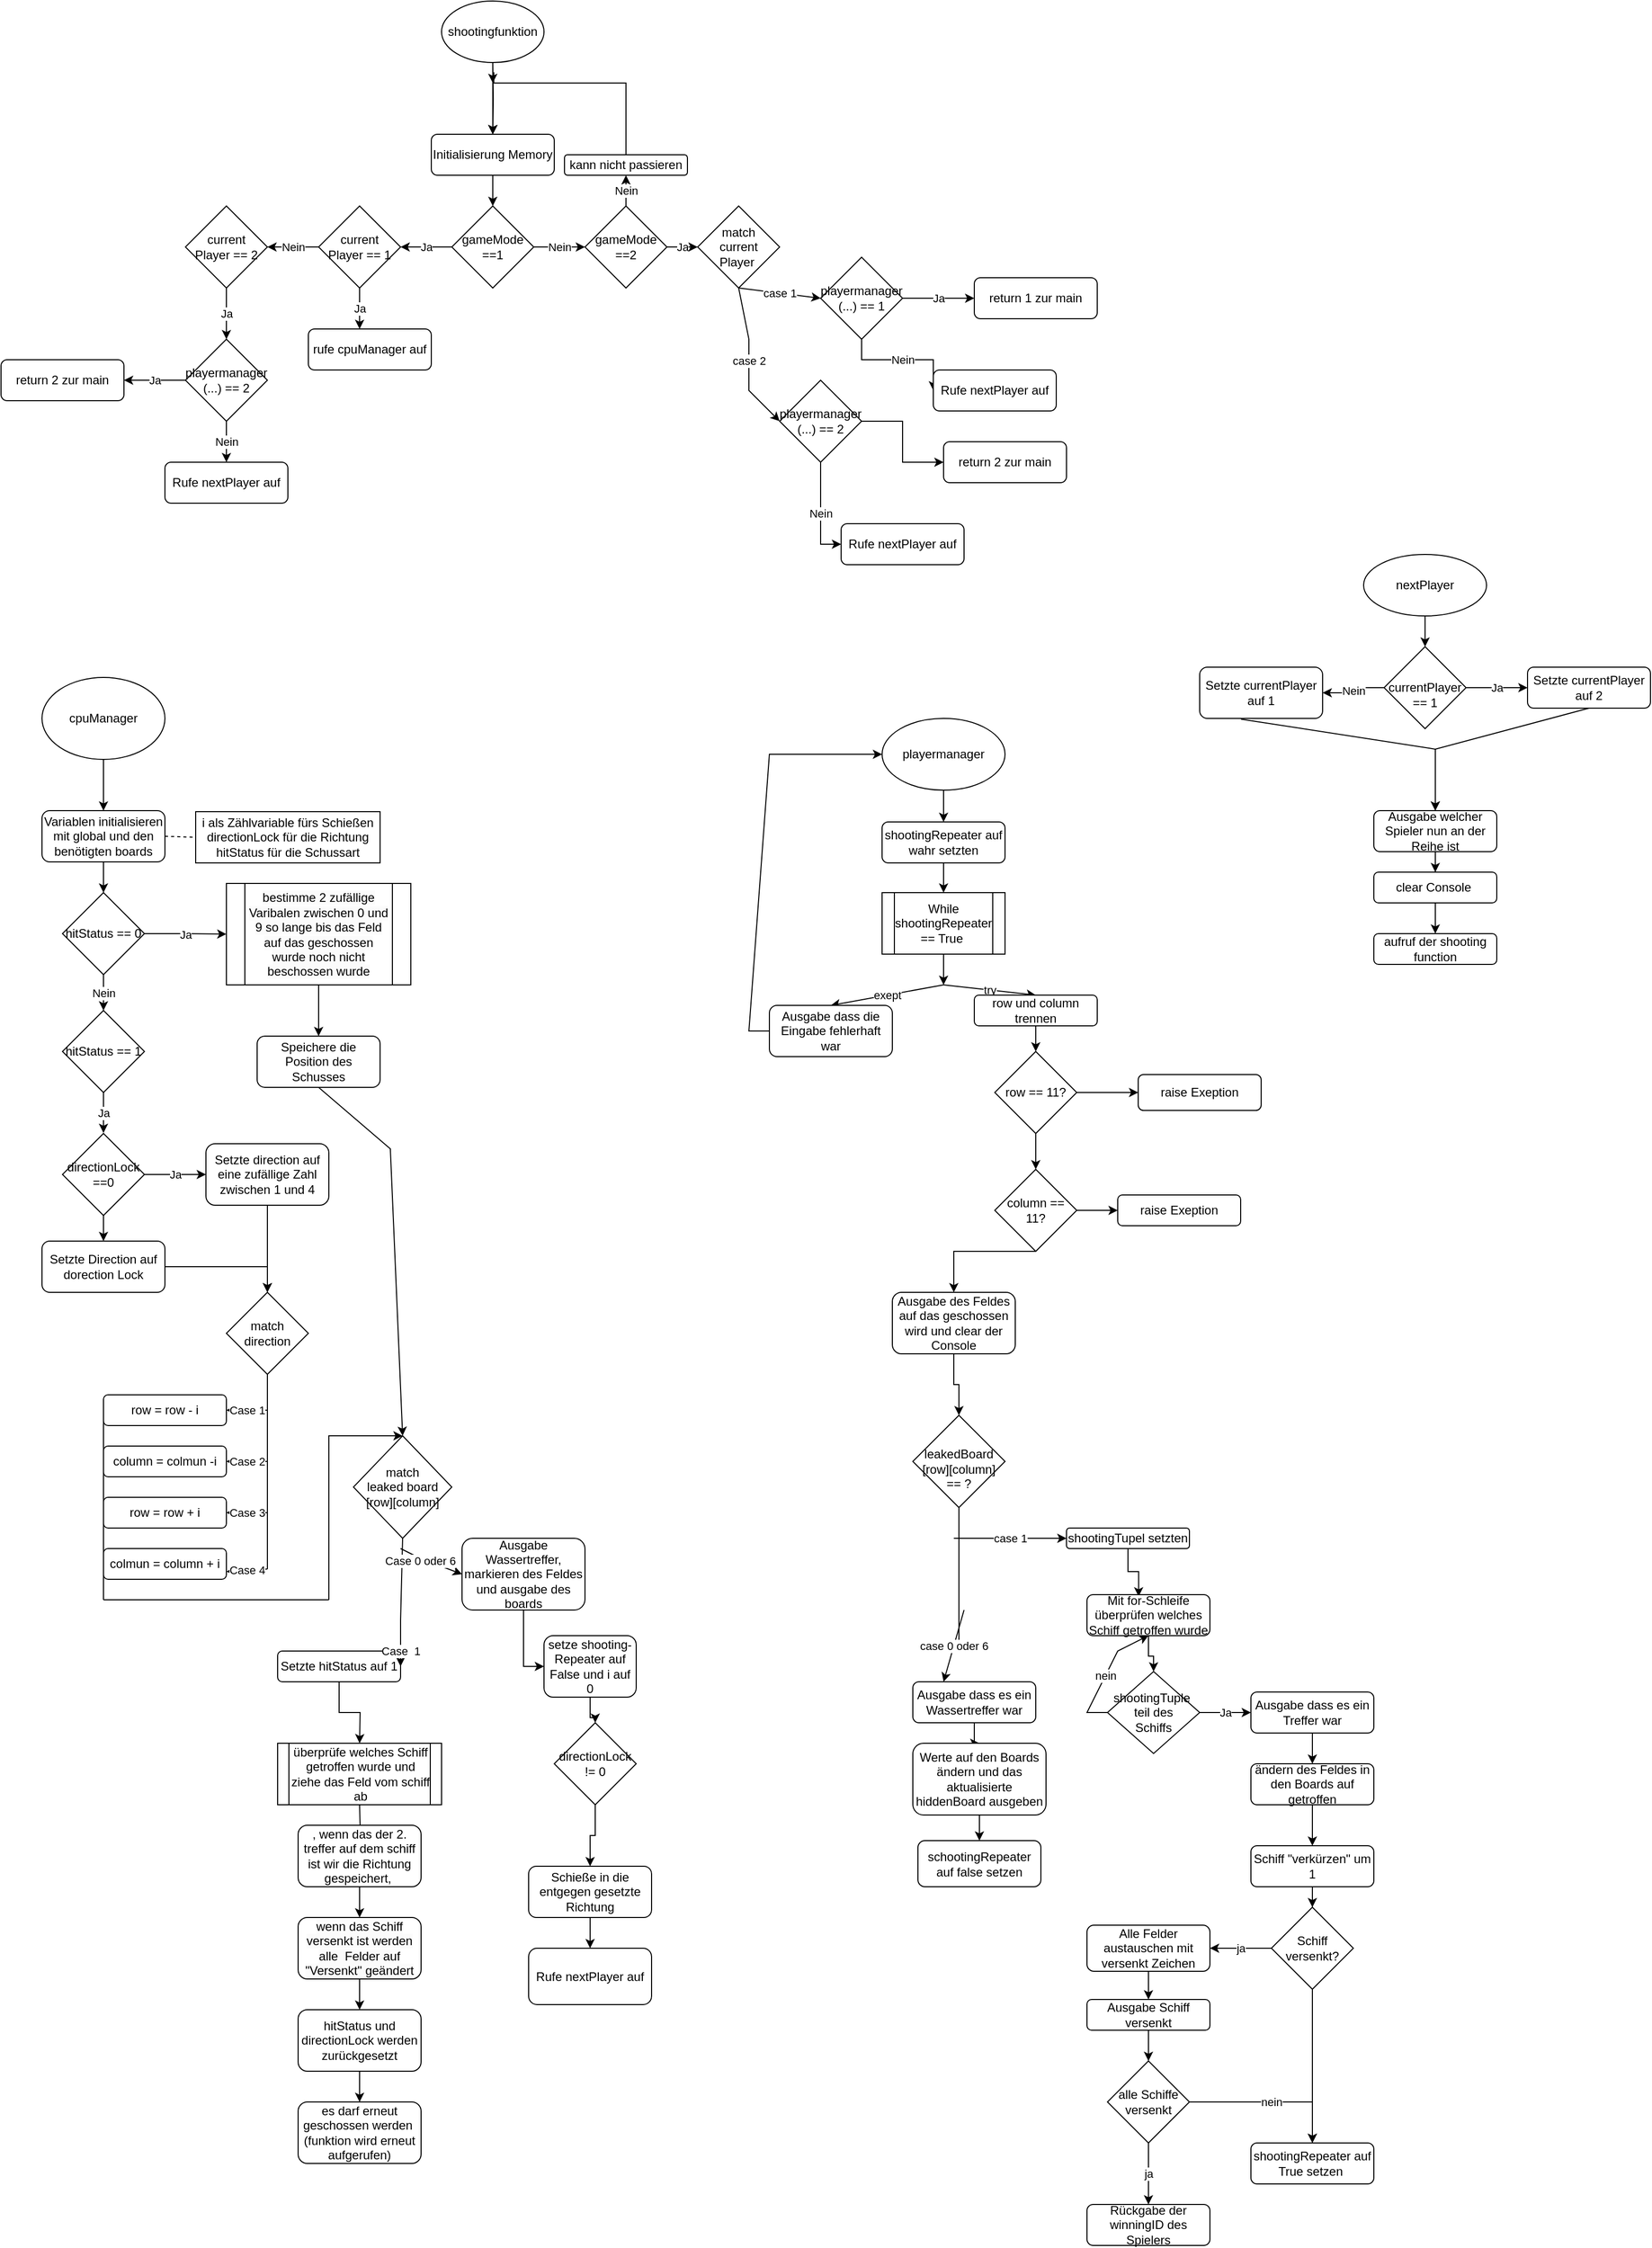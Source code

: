 <mxfile version="21.2.3" type="device">
  <diagram id="C5RBs43oDa-KdzZeNtuy" name="Page-1">
    <mxGraphModel dx="2089" dy="1658" grid="1" gridSize="10" guides="1" tooltips="1" connect="1" arrows="1" fold="1" page="1" pageScale="1" pageWidth="827" pageHeight="1169" math="0" shadow="0">
      <root>
        <mxCell id="WIyWlLk6GJQsqaUBKTNV-0" />
        <mxCell id="WIyWlLk6GJQsqaUBKTNV-1" parent="WIyWlLk6GJQsqaUBKTNV-0" />
        <mxCell id="asq5aeqkLsG4NxPlPV6v-11" value="" style="edgeStyle=orthogonalEdgeStyle;rounded=0;orthogonalLoop=1;jettySize=auto;html=1;" parent="WIyWlLk6GJQsqaUBKTNV-1" source="WIyWlLk6GJQsqaUBKTNV-3" target="asq5aeqkLsG4NxPlPV6v-10" edge="1">
          <mxGeometry relative="1" as="geometry" />
        </mxCell>
        <mxCell id="WIyWlLk6GJQsqaUBKTNV-3" value="Initialisierung Memory" style="rounded=1;whiteSpace=wrap;html=1;fontSize=12;glass=0;strokeWidth=1;shadow=0;" parent="WIyWlLk6GJQsqaUBKTNV-1" vertex="1">
          <mxGeometry x="-1190" y="-960" width="120" height="40" as="geometry" />
        </mxCell>
        <mxCell id="asq5aeqkLsG4NxPlPV6v-6" value="" style="endArrow=classic;html=1;rounded=0;entryX=0.5;entryY=0;entryDx=0;entryDy=0;" parent="WIyWlLk6GJQsqaUBKTNV-1" target="WIyWlLk6GJQsqaUBKTNV-3" edge="1">
          <mxGeometry width="50" height="50" relative="1" as="geometry">
            <mxPoint x="-1130" y="-1010" as="sourcePoint" />
            <mxPoint x="-950" y="-890" as="targetPoint" />
            <Array as="points">
              <mxPoint x="-1130" y="-1000" />
            </Array>
          </mxGeometry>
        </mxCell>
        <mxCell id="asq5aeqkLsG4NxPlPV6v-15" value="Ja" style="edgeStyle=orthogonalEdgeStyle;rounded=0;orthogonalLoop=1;jettySize=auto;html=1;" parent="WIyWlLk6GJQsqaUBKTNV-1" source="asq5aeqkLsG4NxPlPV6v-10" target="asq5aeqkLsG4NxPlPV6v-14" edge="1">
          <mxGeometry relative="1" as="geometry" />
        </mxCell>
        <mxCell id="asq5aeqkLsG4NxPlPV6v-18" value="Nein" style="edgeStyle=orthogonalEdgeStyle;rounded=0;orthogonalLoop=1;jettySize=auto;html=1;" parent="WIyWlLk6GJQsqaUBKTNV-1" source="asq5aeqkLsG4NxPlPV6v-10" target="asq5aeqkLsG4NxPlPV6v-17" edge="1">
          <mxGeometry relative="1" as="geometry" />
        </mxCell>
        <mxCell id="asq5aeqkLsG4NxPlPV6v-10" value="gameMode ==1" style="rhombus;whiteSpace=wrap;html=1;" parent="WIyWlLk6GJQsqaUBKTNV-1" vertex="1">
          <mxGeometry x="-1170" y="-890" width="80" height="80" as="geometry" />
        </mxCell>
        <mxCell id="asq5aeqkLsG4NxPlPV6v-12" value="match&lt;br&gt;current&lt;br&gt;Player&amp;nbsp;" style="rhombus;whiteSpace=wrap;html=1;" parent="WIyWlLk6GJQsqaUBKTNV-1" vertex="1">
          <mxGeometry x="-930" y="-890" width="80" height="80" as="geometry" />
        </mxCell>
        <mxCell id="asq5aeqkLsG4NxPlPV6v-45" value="Nein" style="edgeStyle=orthogonalEdgeStyle;rounded=0;orthogonalLoop=1;jettySize=auto;html=1;" parent="WIyWlLk6GJQsqaUBKTNV-1" source="asq5aeqkLsG4NxPlPV6v-14" target="asq5aeqkLsG4NxPlPV6v-44" edge="1">
          <mxGeometry relative="1" as="geometry">
            <mxPoint as="offset" />
          </mxGeometry>
        </mxCell>
        <mxCell id="TbK0dNEfgLr950IaKl56-1" value="Ja" style="edgeStyle=orthogonalEdgeStyle;rounded=0;orthogonalLoop=1;jettySize=auto;html=1;" parent="WIyWlLk6GJQsqaUBKTNV-1" source="asq5aeqkLsG4NxPlPV6v-14" target="TbK0dNEfgLr950IaKl56-0" edge="1">
          <mxGeometry relative="1" as="geometry">
            <Array as="points">
              <mxPoint x="-1260" y="-760" />
              <mxPoint x="-1260" y="-760" />
            </Array>
          </mxGeometry>
        </mxCell>
        <mxCell id="asq5aeqkLsG4NxPlPV6v-14" value="current&lt;br&gt;Player == 1" style="rhombus;whiteSpace=wrap;html=1;" parent="WIyWlLk6GJQsqaUBKTNV-1" vertex="1">
          <mxGeometry x="-1300" y="-890" width="80" height="80" as="geometry" />
        </mxCell>
        <mxCell id="asq5aeqkLsG4NxPlPV6v-20" value="Ja" style="edgeStyle=orthogonalEdgeStyle;rounded=0;orthogonalLoop=1;jettySize=auto;html=1;" parent="WIyWlLk6GJQsqaUBKTNV-1" source="asq5aeqkLsG4NxPlPV6v-17" target="asq5aeqkLsG4NxPlPV6v-12" edge="1">
          <mxGeometry relative="1" as="geometry" />
        </mxCell>
        <mxCell id="asq5aeqkLsG4NxPlPV6v-25" value="Nein" style="edgeStyle=orthogonalEdgeStyle;rounded=0;orthogonalLoop=1;jettySize=auto;html=1;" parent="WIyWlLk6GJQsqaUBKTNV-1" source="asq5aeqkLsG4NxPlPV6v-17" target="asq5aeqkLsG4NxPlPV6v-23" edge="1">
          <mxGeometry relative="1" as="geometry" />
        </mxCell>
        <mxCell id="asq5aeqkLsG4NxPlPV6v-17" value="gameMode ==2" style="rhombus;whiteSpace=wrap;html=1;" parent="WIyWlLk6GJQsqaUBKTNV-1" vertex="1">
          <mxGeometry x="-1040" y="-890" width="80" height="80" as="geometry" />
        </mxCell>
        <mxCell id="asq5aeqkLsG4NxPlPV6v-27" value="" style="edgeStyle=orthogonalEdgeStyle;rounded=0;orthogonalLoop=1;jettySize=auto;html=1;" parent="WIyWlLk6GJQsqaUBKTNV-1" source="asq5aeqkLsG4NxPlPV6v-23" edge="1">
          <mxGeometry relative="1" as="geometry">
            <mxPoint x="-1130" y="-1010" as="targetPoint" />
            <Array as="points">
              <mxPoint x="-1000" y="-1010" />
              <mxPoint x="-1129" y="-1010" />
              <mxPoint x="-1129" y="-1020" />
            </Array>
          </mxGeometry>
        </mxCell>
        <mxCell id="asq5aeqkLsG4NxPlPV6v-23" value="kann nicht passieren" style="rounded=1;whiteSpace=wrap;html=1;" parent="WIyWlLk6GJQsqaUBKTNV-1" vertex="1">
          <mxGeometry x="-1060" y="-940" width="120" height="20" as="geometry" />
        </mxCell>
        <mxCell id="asq5aeqkLsG4NxPlPV6v-31" value="case 1" style="endArrow=classic;html=1;rounded=0;exitX=0.5;exitY=1;exitDx=0;exitDy=0;entryX=0;entryY=0.5;entryDx=0;entryDy=0;" parent="WIyWlLk6GJQsqaUBKTNV-1" source="asq5aeqkLsG4NxPlPV6v-12" target="asq5aeqkLsG4NxPlPV6v-34" edge="1">
          <mxGeometry width="50" height="50" relative="1" as="geometry">
            <mxPoint x="-1010" y="-800" as="sourcePoint" />
            <mxPoint x="-850" y="-790" as="targetPoint" />
          </mxGeometry>
        </mxCell>
        <mxCell id="asq5aeqkLsG4NxPlPV6v-32" value="case 2" style="endArrow=classic;html=1;rounded=0;exitX=0.5;exitY=1;exitDx=0;exitDy=0;entryX=0;entryY=0.5;entryDx=0;entryDy=0;" parent="WIyWlLk6GJQsqaUBKTNV-1" source="asq5aeqkLsG4NxPlPV6v-12" target="asq5aeqkLsG4NxPlPV6v-35" edge="1">
          <mxGeometry width="50" height="50" relative="1" as="geometry">
            <mxPoint x="-1010" y="-800" as="sourcePoint" />
            <mxPoint x="-860" y="-680" as="targetPoint" />
            <Array as="points">
              <mxPoint x="-880" y="-760" />
              <mxPoint x="-880" y="-710" />
            </Array>
          </mxGeometry>
        </mxCell>
        <mxCell id="asq5aeqkLsG4NxPlPV6v-36" value="Ja" style="edgeStyle=orthogonalEdgeStyle;rounded=0;orthogonalLoop=1;jettySize=auto;html=1;exitX=1;exitY=0.5;exitDx=0;exitDy=0;entryX=0;entryY=0.5;entryDx=0;entryDy=0;" parent="WIyWlLk6GJQsqaUBKTNV-1" source="asq5aeqkLsG4NxPlPV6v-34" target="asq5aeqkLsG4NxPlPV6v-39" edge="1">
          <mxGeometry relative="1" as="geometry">
            <mxPoint x="-660" y="-799.571" as="targetPoint" />
          </mxGeometry>
        </mxCell>
        <mxCell id="asq5aeqkLsG4NxPlPV6v-37" value="Nein" style="edgeStyle=orthogonalEdgeStyle;rounded=0;orthogonalLoop=1;jettySize=auto;html=1;entryX=0;entryY=0.5;entryDx=0;entryDy=0;" parent="WIyWlLk6GJQsqaUBKTNV-1" source="asq5aeqkLsG4NxPlPV6v-34" target="asq5aeqkLsG4NxPlPV6v-38" edge="1">
          <mxGeometry relative="1" as="geometry">
            <mxPoint x="-710" y="-740" as="targetPoint" />
            <Array as="points">
              <mxPoint x="-770" y="-740" />
              <mxPoint x="-700" y="-740" />
            </Array>
          </mxGeometry>
        </mxCell>
        <mxCell id="asq5aeqkLsG4NxPlPV6v-34" value="playermanager (...) == 1" style="rhombus;whiteSpace=wrap;html=1;" parent="WIyWlLk6GJQsqaUBKTNV-1" vertex="1">
          <mxGeometry x="-810" y="-840" width="80" height="80" as="geometry" />
        </mxCell>
        <mxCell id="asq5aeqkLsG4NxPlPV6v-40" value="" style="edgeStyle=orthogonalEdgeStyle;rounded=0;orthogonalLoop=1;jettySize=auto;html=1;" parent="WIyWlLk6GJQsqaUBKTNV-1" source="asq5aeqkLsG4NxPlPV6v-35" target="asq5aeqkLsG4NxPlPV6v-43" edge="1">
          <mxGeometry relative="1" as="geometry">
            <mxPoint x="-720" y="-640" as="targetPoint" />
          </mxGeometry>
        </mxCell>
        <mxCell id="asq5aeqkLsG4NxPlPV6v-42" value="Nein" style="edgeStyle=orthogonalEdgeStyle;rounded=0;orthogonalLoop=1;jettySize=auto;html=1;entryX=0;entryY=0.5;entryDx=0;entryDy=0;" parent="WIyWlLk6GJQsqaUBKTNV-1" source="asq5aeqkLsG4NxPlPV6v-35" target="asq5aeqkLsG4NxPlPV6v-41" edge="1">
          <mxGeometry relative="1" as="geometry" />
        </mxCell>
        <mxCell id="asq5aeqkLsG4NxPlPV6v-35" value="playermanager&lt;br&gt;(...) == 2" style="rhombus;whiteSpace=wrap;html=1;" parent="WIyWlLk6GJQsqaUBKTNV-1" vertex="1">
          <mxGeometry x="-850" y="-720" width="80" height="80" as="geometry" />
        </mxCell>
        <mxCell id="asq5aeqkLsG4NxPlPV6v-38" value="Rufe nextPlayer auf" style="rounded=1;whiteSpace=wrap;html=1;" parent="WIyWlLk6GJQsqaUBKTNV-1" vertex="1">
          <mxGeometry x="-700" y="-730" width="120" height="40" as="geometry" />
        </mxCell>
        <mxCell id="asq5aeqkLsG4NxPlPV6v-39" value="return 1 zur main" style="rounded=1;whiteSpace=wrap;html=1;" parent="WIyWlLk6GJQsqaUBKTNV-1" vertex="1">
          <mxGeometry x="-660" y="-820" width="120" height="40" as="geometry" />
        </mxCell>
        <mxCell id="asq5aeqkLsG4NxPlPV6v-41" value="Rufe nextPlayer auf" style="rounded=1;whiteSpace=wrap;html=1;" parent="WIyWlLk6GJQsqaUBKTNV-1" vertex="1">
          <mxGeometry x="-790" y="-580" width="120" height="40" as="geometry" />
        </mxCell>
        <mxCell id="asq5aeqkLsG4NxPlPV6v-43" value="return 2 zur main" style="rounded=1;whiteSpace=wrap;html=1;" parent="WIyWlLk6GJQsqaUBKTNV-1" vertex="1">
          <mxGeometry x="-690" y="-660" width="120" height="40" as="geometry" />
        </mxCell>
        <mxCell id="asq5aeqkLsG4NxPlPV6v-48" value="Ja" style="edgeStyle=orthogonalEdgeStyle;rounded=0;orthogonalLoop=1;jettySize=auto;html=1;entryX=0.5;entryY=0;entryDx=0;entryDy=0;" parent="WIyWlLk6GJQsqaUBKTNV-1" source="asq5aeqkLsG4NxPlPV6v-44" target="asq5aeqkLsG4NxPlPV6v-49" edge="1">
          <mxGeometry relative="1" as="geometry">
            <mxPoint x="-1390" y="-770" as="targetPoint" />
          </mxGeometry>
        </mxCell>
        <mxCell id="asq5aeqkLsG4NxPlPV6v-44" value="current&lt;br&gt;Player == 2" style="rhombus;whiteSpace=wrap;html=1;" parent="WIyWlLk6GJQsqaUBKTNV-1" vertex="1">
          <mxGeometry x="-1430" y="-890" width="80" height="80" as="geometry" />
        </mxCell>
        <mxCell id="asq5aeqkLsG4NxPlPV6v-46" style="edgeStyle=orthogonalEdgeStyle;rounded=0;orthogonalLoop=1;jettySize=auto;html=1;exitX=0.5;exitY=1;exitDx=0;exitDy=0;" parent="WIyWlLk6GJQsqaUBKTNV-1" source="WIyWlLk6GJQsqaUBKTNV-3" target="WIyWlLk6GJQsqaUBKTNV-3" edge="1">
          <mxGeometry relative="1" as="geometry" />
        </mxCell>
        <mxCell id="asq5aeqkLsG4NxPlPV6v-52" value="Nein" style="edgeStyle=orthogonalEdgeStyle;rounded=0;orthogonalLoop=1;jettySize=auto;html=1;" parent="WIyWlLk6GJQsqaUBKTNV-1" source="asq5aeqkLsG4NxPlPV6v-49" target="asq5aeqkLsG4NxPlPV6v-51" edge="1">
          <mxGeometry relative="1" as="geometry" />
        </mxCell>
        <mxCell id="asq5aeqkLsG4NxPlPV6v-54" value="Ja" style="edgeStyle=orthogonalEdgeStyle;rounded=0;orthogonalLoop=1;jettySize=auto;html=1;" parent="WIyWlLk6GJQsqaUBKTNV-1" source="asq5aeqkLsG4NxPlPV6v-49" target="asq5aeqkLsG4NxPlPV6v-53" edge="1">
          <mxGeometry relative="1" as="geometry" />
        </mxCell>
        <mxCell id="asq5aeqkLsG4NxPlPV6v-49" value="playermanager&lt;br&gt;(...) == 2" style="rhombus;whiteSpace=wrap;html=1;" parent="WIyWlLk6GJQsqaUBKTNV-1" vertex="1">
          <mxGeometry x="-1430" y="-760" width="80" height="80" as="geometry" />
        </mxCell>
        <mxCell id="asq5aeqkLsG4NxPlPV6v-51" value="Rufe nextPlayer auf" style="rounded=1;whiteSpace=wrap;html=1;" parent="WIyWlLk6GJQsqaUBKTNV-1" vertex="1">
          <mxGeometry x="-1450" y="-640" width="120" height="40" as="geometry" />
        </mxCell>
        <mxCell id="asq5aeqkLsG4NxPlPV6v-53" value="return 2 zur main" style="rounded=1;whiteSpace=wrap;html=1;" parent="WIyWlLk6GJQsqaUBKTNV-1" vertex="1">
          <mxGeometry x="-1610" y="-740" width="120" height="40" as="geometry" />
        </mxCell>
        <mxCell id="asq5aeqkLsG4NxPlPV6v-60" value="" style="edgeStyle=orthogonalEdgeStyle;rounded=0;orthogonalLoop=1;jettySize=auto;html=1;" parent="WIyWlLk6GJQsqaUBKTNV-1" source="asq5aeqkLsG4NxPlPV6v-55" target="asq5aeqkLsG4NxPlPV6v-59" edge="1">
          <mxGeometry relative="1" as="geometry" />
        </mxCell>
        <mxCell id="asq5aeqkLsG4NxPlPV6v-55" value="Variablen initialisieren mit global und den benötigten boards" style="rounded=1;whiteSpace=wrap;html=1;" parent="WIyWlLk6GJQsqaUBKTNV-1" vertex="1">
          <mxGeometry x="-1570" y="-300" width="120" height="50" as="geometry" />
        </mxCell>
        <mxCell id="uWp80Gor8pFlcCWo-2pX-10" value="Ja" style="edgeStyle=orthogonalEdgeStyle;rounded=0;orthogonalLoop=1;jettySize=auto;html=1;" parent="WIyWlLk6GJQsqaUBKTNV-1" source="asq5aeqkLsG4NxPlPV6v-59" target="uWp80Gor8pFlcCWo-2pX-9" edge="1">
          <mxGeometry relative="1" as="geometry" />
        </mxCell>
        <mxCell id="uWp80Gor8pFlcCWo-2pX-17" value="Nein" style="edgeStyle=orthogonalEdgeStyle;rounded=0;orthogonalLoop=1;jettySize=auto;html=1;" parent="WIyWlLk6GJQsqaUBKTNV-1" source="asq5aeqkLsG4NxPlPV6v-59" target="uWp80Gor8pFlcCWo-2pX-13" edge="1">
          <mxGeometry relative="1" as="geometry" />
        </mxCell>
        <mxCell id="asq5aeqkLsG4NxPlPV6v-59" value="hitStatus == 0" style="rhombus;whiteSpace=wrap;html=1;" parent="WIyWlLk6GJQsqaUBKTNV-1" vertex="1">
          <mxGeometry x="-1550" y="-220" width="80" height="80" as="geometry" />
        </mxCell>
        <mxCell id="uWp80Gor8pFlcCWo-2pX-1" value="" style="edgeStyle=orthogonalEdgeStyle;rounded=0;orthogonalLoop=1;jettySize=auto;html=1;" parent="WIyWlLk6GJQsqaUBKTNV-1" target="WIyWlLk6GJQsqaUBKTNV-3" edge="1">
          <mxGeometry relative="1" as="geometry">
            <mxPoint x="-1130" y="-1030" as="sourcePoint" />
          </mxGeometry>
        </mxCell>
        <mxCell id="uWp80Gor8pFlcCWo-2pX-3" value="" style="edgeStyle=orthogonalEdgeStyle;rounded=0;orthogonalLoop=1;jettySize=auto;html=1;" parent="WIyWlLk6GJQsqaUBKTNV-1" source="uWp80Gor8pFlcCWo-2pX-2" target="WIyWlLk6GJQsqaUBKTNV-3" edge="1">
          <mxGeometry relative="1" as="geometry" />
        </mxCell>
        <mxCell id="uWp80Gor8pFlcCWo-2pX-2" value="shootingfunktion" style="ellipse;whiteSpace=wrap;html=1;" parent="WIyWlLk6GJQsqaUBKTNV-1" vertex="1">
          <mxGeometry x="-1180" y="-1090" width="100" height="60" as="geometry" />
        </mxCell>
        <mxCell id="uWp80Gor8pFlcCWo-2pX-12" value="" style="edgeStyle=orthogonalEdgeStyle;rounded=0;orthogonalLoop=1;jettySize=auto;html=1;" parent="WIyWlLk6GJQsqaUBKTNV-1" source="uWp80Gor8pFlcCWo-2pX-9" target="uWp80Gor8pFlcCWo-2pX-11" edge="1">
          <mxGeometry relative="1" as="geometry" />
        </mxCell>
        <mxCell id="uWp80Gor8pFlcCWo-2pX-9" value="&lt;span style=&quot;color: rgb(0, 0, 0); font-family: Helvetica; font-size: 12px; font-style: normal; font-variant-ligatures: normal; font-variant-caps: normal; font-weight: 400; letter-spacing: normal; orphans: 2; text-align: center; text-indent: 0px; text-transform: none; widows: 2; word-spacing: 0px; -webkit-text-stroke-width: 0px; background-color: rgb(251, 251, 251); text-decoration-thickness: initial; text-decoration-style: initial; text-decoration-color: initial; float: none; display: inline !important;&quot;&gt;bestimme 2 zufällige Varibalen zwischen 0 und 9 so lange bis das Feld auf das geschossen wurde noch nicht beschossen wurde&lt;/span&gt;" style="shape=process;whiteSpace=wrap;html=1;backgroundOutline=1;" parent="WIyWlLk6GJQsqaUBKTNV-1" vertex="1">
          <mxGeometry x="-1390" y="-229" width="180" height="99" as="geometry" />
        </mxCell>
        <mxCell id="uWp80Gor8pFlcCWo-2pX-11" value="Speichere die Position des Schusses" style="rounded=1;whiteSpace=wrap;html=1;" parent="WIyWlLk6GJQsqaUBKTNV-1" vertex="1">
          <mxGeometry x="-1360" y="-80" width="120" height="50" as="geometry" />
        </mxCell>
        <mxCell id="uWp80Gor8pFlcCWo-2pX-16" value="Ja" style="edgeStyle=orthogonalEdgeStyle;rounded=0;orthogonalLoop=1;jettySize=auto;html=1;" parent="WIyWlLk6GJQsqaUBKTNV-1" source="uWp80Gor8pFlcCWo-2pX-13" edge="1">
          <mxGeometry relative="1" as="geometry">
            <mxPoint x="-1510" y="14.5" as="targetPoint" />
          </mxGeometry>
        </mxCell>
        <mxCell id="uWp80Gor8pFlcCWo-2pX-13" value="hitStatus == 1" style="rhombus;whiteSpace=wrap;html=1;" parent="WIyWlLk6GJQsqaUBKTNV-1" vertex="1">
          <mxGeometry x="-1550" y="-105" width="80" height="80" as="geometry" />
        </mxCell>
        <mxCell id="uWp80Gor8pFlcCWo-2pX-23" value="Ja" style="edgeStyle=orthogonalEdgeStyle;rounded=0;orthogonalLoop=1;jettySize=auto;html=1;" parent="WIyWlLk6GJQsqaUBKTNV-1" source="uWp80Gor8pFlcCWo-2pX-18" target="uWp80Gor8pFlcCWo-2pX-22" edge="1">
          <mxGeometry relative="1" as="geometry" />
        </mxCell>
        <mxCell id="uWp80Gor8pFlcCWo-2pX-25" value="" style="edgeStyle=orthogonalEdgeStyle;rounded=0;orthogonalLoop=1;jettySize=auto;html=1;" parent="WIyWlLk6GJQsqaUBKTNV-1" source="uWp80Gor8pFlcCWo-2pX-18" target="uWp80Gor8pFlcCWo-2pX-24" edge="1">
          <mxGeometry relative="1" as="geometry" />
        </mxCell>
        <mxCell id="uWp80Gor8pFlcCWo-2pX-18" value="directionLock ==0" style="rhombus;whiteSpace=wrap;html=1;" parent="WIyWlLk6GJQsqaUBKTNV-1" vertex="1">
          <mxGeometry x="-1550" y="15" width="80" height="80" as="geometry" />
        </mxCell>
        <mxCell id="uWp80Gor8pFlcCWo-2pX-28" value="" style="edgeStyle=orthogonalEdgeStyle;rounded=0;orthogonalLoop=1;jettySize=auto;html=1;" parent="WIyWlLk6GJQsqaUBKTNV-1" source="uWp80Gor8pFlcCWo-2pX-22" target="uWp80Gor8pFlcCWo-2pX-26" edge="1">
          <mxGeometry relative="1" as="geometry" />
        </mxCell>
        <mxCell id="uWp80Gor8pFlcCWo-2pX-22" value="Setzte direction auf eine zufällige Zahl zwischen 1 und 4" style="rounded=1;whiteSpace=wrap;html=1;" parent="WIyWlLk6GJQsqaUBKTNV-1" vertex="1">
          <mxGeometry x="-1410" y="25" width="120" height="60" as="geometry" />
        </mxCell>
        <mxCell id="uWp80Gor8pFlcCWo-2pX-27" value="" style="edgeStyle=orthogonalEdgeStyle;rounded=0;orthogonalLoop=1;jettySize=auto;html=1;entryX=0.5;entryY=0;entryDx=0;entryDy=0;" parent="WIyWlLk6GJQsqaUBKTNV-1" source="uWp80Gor8pFlcCWo-2pX-24" target="uWp80Gor8pFlcCWo-2pX-26" edge="1">
          <mxGeometry relative="1" as="geometry" />
        </mxCell>
        <mxCell id="uWp80Gor8pFlcCWo-2pX-24" value="Setzte Direction auf dorection Lock" style="rounded=1;whiteSpace=wrap;html=1;" parent="WIyWlLk6GJQsqaUBKTNV-1" vertex="1">
          <mxGeometry x="-1570" y="120" width="120" height="50" as="geometry" />
        </mxCell>
        <mxCell id="uWp80Gor8pFlcCWo-2pX-26" value="match direction" style="rhombus;whiteSpace=wrap;html=1;" parent="WIyWlLk6GJQsqaUBKTNV-1" vertex="1">
          <mxGeometry x="-1390" y="170" width="80" height="80" as="geometry" />
        </mxCell>
        <mxCell id="O6i9b0CFz0b980n2ZLe3-0" value="row = row - i" style="rounded=1;whiteSpace=wrap;html=1;" parent="WIyWlLk6GJQsqaUBKTNV-1" vertex="1">
          <mxGeometry x="-1510" y="270" width="120" height="30" as="geometry" />
        </mxCell>
        <mxCell id="O6i9b0CFz0b980n2ZLe3-2" value="column = colmun -i" style="rounded=1;whiteSpace=wrap;html=1;" parent="WIyWlLk6GJQsqaUBKTNV-1" vertex="1">
          <mxGeometry x="-1510" y="320" width="120" height="30" as="geometry" />
        </mxCell>
        <mxCell id="O6i9b0CFz0b980n2ZLe3-3" value="row = row + i" style="rounded=1;whiteSpace=wrap;html=1;" parent="WIyWlLk6GJQsqaUBKTNV-1" vertex="1">
          <mxGeometry x="-1510" y="370" width="120" height="30" as="geometry" />
        </mxCell>
        <mxCell id="O6i9b0CFz0b980n2ZLe3-4" value="colmun = column + i" style="rounded=1;whiteSpace=wrap;html=1;" parent="WIyWlLk6GJQsqaUBKTNV-1" vertex="1">
          <mxGeometry x="-1510" y="420" width="120" height="30" as="geometry" />
        </mxCell>
        <mxCell id="O6i9b0CFz0b980n2ZLe3-6" value="" style="endArrow=none;html=1;rounded=0;" parent="WIyWlLk6GJQsqaUBKTNV-1" edge="1">
          <mxGeometry width="50" height="50" relative="1" as="geometry">
            <mxPoint x="-1350" y="440" as="sourcePoint" />
            <mxPoint x="-1350" y="250" as="targetPoint" />
          </mxGeometry>
        </mxCell>
        <mxCell id="O6i9b0CFz0b980n2ZLe3-7" value="Case 2" style="endArrow=classic;html=1;rounded=0;entryX=1;entryY=0.5;entryDx=0;entryDy=0;" parent="WIyWlLk6GJQsqaUBKTNV-1" target="O6i9b0CFz0b980n2ZLe3-2" edge="1">
          <mxGeometry width="50" height="50" relative="1" as="geometry">
            <mxPoint x="-1350" y="335" as="sourcePoint" />
            <mxPoint x="-1350" y="250" as="targetPoint" />
          </mxGeometry>
        </mxCell>
        <mxCell id="O6i9b0CFz0b980n2ZLe3-8" value="Case 3" style="endArrow=classic;html=1;rounded=0;entryX=1;entryY=0.5;entryDx=0;entryDy=0;" parent="WIyWlLk6GJQsqaUBKTNV-1" target="O6i9b0CFz0b980n2ZLe3-3" edge="1">
          <mxGeometry width="50" height="50" relative="1" as="geometry">
            <mxPoint x="-1350" y="385" as="sourcePoint" />
            <mxPoint x="-1350" y="250" as="targetPoint" />
          </mxGeometry>
        </mxCell>
        <mxCell id="O6i9b0CFz0b980n2ZLe3-9" value="Case 4" style="endArrow=classic;html=1;rounded=0;entryX=1;entryY=0.75;entryDx=0;entryDy=0;" parent="WIyWlLk6GJQsqaUBKTNV-1" target="O6i9b0CFz0b980n2ZLe3-4" edge="1">
          <mxGeometry width="50" height="50" relative="1" as="geometry">
            <mxPoint x="-1350" y="440" as="sourcePoint" />
            <mxPoint x="-1350" y="250" as="targetPoint" />
          </mxGeometry>
        </mxCell>
        <mxCell id="O6i9b0CFz0b980n2ZLe3-10" value="Case 1" style="endArrow=classic;html=1;rounded=0;entryX=1;entryY=0.5;entryDx=0;entryDy=0;" parent="WIyWlLk6GJQsqaUBKTNV-1" target="O6i9b0CFz0b980n2ZLe3-0" edge="1">
          <mxGeometry width="50" height="50" relative="1" as="geometry">
            <mxPoint x="-1350" y="285" as="sourcePoint" />
            <mxPoint x="-1350" y="250" as="targetPoint" />
          </mxGeometry>
        </mxCell>
        <mxCell id="O6i9b0CFz0b980n2ZLe3-11" value="i als Zählvariable fürs Schießen&lt;br&gt;directionLock für die Richtung&lt;br&gt;hitStatus für die Schussart" style="rounded=0;whiteSpace=wrap;html=1;" parent="WIyWlLk6GJQsqaUBKTNV-1" vertex="1">
          <mxGeometry x="-1420" y="-299" width="180" height="50" as="geometry" />
        </mxCell>
        <mxCell id="O6i9b0CFz0b980n2ZLe3-12" value="" style="endArrow=none;dashed=1;html=1;rounded=0;entryX=0;entryY=0.5;entryDx=0;entryDy=0;exitX=1;exitY=0.5;exitDx=0;exitDy=0;" parent="WIyWlLk6GJQsqaUBKTNV-1" source="asq5aeqkLsG4NxPlPV6v-55" target="O6i9b0CFz0b980n2ZLe3-11" edge="1">
          <mxGeometry width="50" height="50" relative="1" as="geometry">
            <mxPoint x="-1400" y="-140" as="sourcePoint" />
            <mxPoint x="-1350" y="-190" as="targetPoint" />
          </mxGeometry>
        </mxCell>
        <mxCell id="O6i9b0CFz0b980n2ZLe3-15" value="" style="endArrow=classic;html=1;rounded=0;exitX=0.5;exitY=1;exitDx=0;exitDy=0;entryX=0.5;entryY=0;entryDx=0;entryDy=0;" parent="WIyWlLk6GJQsqaUBKTNV-1" source="uWp80Gor8pFlcCWo-2pX-11" edge="1">
          <mxGeometry width="50" height="50" relative="1" as="geometry">
            <mxPoint x="-1280" y="-20" as="sourcePoint" />
            <mxPoint x="-1218" y="310" as="targetPoint" />
            <Array as="points">
              <mxPoint x="-1230" y="30" />
            </Array>
          </mxGeometry>
        </mxCell>
        <mxCell id="O6i9b0CFz0b980n2ZLe3-16" value="" style="endArrow=none;html=1;rounded=0;entryX=0;entryY=0.5;entryDx=0;entryDy=0;" parent="WIyWlLk6GJQsqaUBKTNV-1" target="O6i9b0CFz0b980n2ZLe3-0" edge="1">
          <mxGeometry width="50" height="50" relative="1" as="geometry">
            <mxPoint x="-1510" y="470" as="sourcePoint" />
            <mxPoint x="-1310" y="310" as="targetPoint" />
          </mxGeometry>
        </mxCell>
        <mxCell id="O6i9b0CFz0b980n2ZLe3-17" value="" style="endArrow=none;html=1;rounded=0;" parent="WIyWlLk6GJQsqaUBKTNV-1" edge="1">
          <mxGeometry width="50" height="50" relative="1" as="geometry">
            <mxPoint x="-1510" y="470" as="sourcePoint" />
            <mxPoint x="-1290" y="470" as="targetPoint" />
          </mxGeometry>
        </mxCell>
        <mxCell id="O6i9b0CFz0b980n2ZLe3-18" value="" style="endArrow=classic;html=1;rounded=0;entryX=0.5;entryY=0;entryDx=0;entryDy=0;" parent="WIyWlLk6GJQsqaUBKTNV-1" edge="1">
          <mxGeometry width="50" height="50" relative="1" as="geometry">
            <mxPoint x="-1290" y="470" as="sourcePoint" />
            <mxPoint x="-1218" y="310" as="targetPoint" />
            <Array as="points">
              <mxPoint x="-1290" y="310" />
            </Array>
          </mxGeometry>
        </mxCell>
        <mxCell id="O6i9b0CFz0b980n2ZLe3-20" value="match&lt;br&gt;leaked board&lt;br&gt;[row][column]" style="rhombus;whiteSpace=wrap;html=1;" parent="WIyWlLk6GJQsqaUBKTNV-1" vertex="1">
          <mxGeometry x="-1266" y="310" width="96" height="100" as="geometry" />
        </mxCell>
        <mxCell id="O6i9b0CFz0b980n2ZLe3-39" value="" style="edgeStyle=orthogonalEdgeStyle;rounded=0;orthogonalLoop=1;jettySize=auto;html=1;entryX=0.5;entryY=0;entryDx=0;entryDy=0;" parent="WIyWlLk6GJQsqaUBKTNV-1" source="O6i9b0CFz0b980n2ZLe3-21" edge="1">
          <mxGeometry relative="1" as="geometry">
            <mxPoint x="-1260" y="610" as="targetPoint" />
          </mxGeometry>
        </mxCell>
        <mxCell id="O6i9b0CFz0b980n2ZLe3-21" value="Setzte hitStatus auf 1" style="rounded=1;whiteSpace=wrap;html=1;" parent="WIyWlLk6GJQsqaUBKTNV-1" vertex="1">
          <mxGeometry x="-1340" y="520" width="120" height="30" as="geometry" />
        </mxCell>
        <mxCell id="O6i9b0CFz0b980n2ZLe3-30" value="" style="edgeStyle=orthogonalEdgeStyle;rounded=0;orthogonalLoop=1;jettySize=auto;html=1;entryX=0;entryY=0.5;entryDx=0;entryDy=0;" parent="WIyWlLk6GJQsqaUBKTNV-1" source="O6i9b0CFz0b980n2ZLe3-22" edge="1" target="O6i9b0CFz0b980n2ZLe3-36">
          <mxGeometry relative="1" as="geometry">
            <mxPoint x="-990" y="445" as="targetPoint" />
          </mxGeometry>
        </mxCell>
        <mxCell id="O6i9b0CFz0b980n2ZLe3-22" value="Ausgabe Wassertreffer, markieren des Feldes und ausgabe des boards" style="rounded=1;whiteSpace=wrap;html=1;" parent="WIyWlLk6GJQsqaUBKTNV-1" vertex="1">
          <mxGeometry x="-1160" y="410" width="120" height="70" as="geometry" />
        </mxCell>
        <mxCell id="O6i9b0CFz0b980n2ZLe3-25" value="" style="endArrow=none;html=1;rounded=0;entryX=0.5;entryY=1;entryDx=0;entryDy=0;" parent="WIyWlLk6GJQsqaUBKTNV-1" edge="1">
          <mxGeometry width="50" height="50" relative="1" as="geometry">
            <mxPoint x="-1220" y="490" as="sourcePoint" />
            <mxPoint x="-1218" y="410" as="targetPoint" />
          </mxGeometry>
        </mxCell>
        <mxCell id="O6i9b0CFz0b980n2ZLe3-26" value="Case&amp;nbsp; 1" style="endArrow=classic;html=1;rounded=0;entryX=1;entryY=0.5;entryDx=0;entryDy=0;" parent="WIyWlLk6GJQsqaUBKTNV-1" target="O6i9b0CFz0b980n2ZLe3-21" edge="1">
          <mxGeometry x="0.333" width="50" height="50" relative="1" as="geometry">
            <mxPoint x="-1220" y="490" as="sourcePoint" />
            <mxPoint x="-1100" y="500" as="targetPoint" />
            <mxPoint as="offset" />
          </mxGeometry>
        </mxCell>
        <mxCell id="O6i9b0CFz0b980n2ZLe3-28" value="Case 0 oder 6" style="endArrow=classic;html=1;rounded=0;entryX=0;entryY=0.5;entryDx=0;entryDy=0;" parent="WIyWlLk6GJQsqaUBKTNV-1" target="O6i9b0CFz0b980n2ZLe3-22" edge="1">
          <mxGeometry x="-0.314" y="-2" width="50" height="50" relative="1" as="geometry">
            <mxPoint x="-1220" y="420" as="sourcePoint" />
            <mxPoint x="-1100" y="500" as="targetPoint" />
            <Array as="points">
              <mxPoint x="-1200" y="430" />
            </Array>
            <mxPoint as="offset" />
          </mxGeometry>
        </mxCell>
        <mxCell id="O6i9b0CFz0b980n2ZLe3-33" value="" style="edgeStyle=orthogonalEdgeStyle;rounded=0;orthogonalLoop=1;jettySize=auto;html=1;" parent="WIyWlLk6GJQsqaUBKTNV-1" source="O6i9b0CFz0b980n2ZLe3-31" target="O6i9b0CFz0b980n2ZLe3-32" edge="1">
          <mxGeometry relative="1" as="geometry" />
        </mxCell>
        <mxCell id="O6i9b0CFz0b980n2ZLe3-31" value="directionLock != 0" style="rhombus;whiteSpace=wrap;html=1;" parent="WIyWlLk6GJQsqaUBKTNV-1" vertex="1">
          <mxGeometry x="-1070" y="590" width="80" height="80" as="geometry" />
        </mxCell>
        <mxCell id="O6i9b0CFz0b980n2ZLe3-35" value="" style="edgeStyle=orthogonalEdgeStyle;rounded=0;orthogonalLoop=1;jettySize=auto;html=1;" parent="WIyWlLk6GJQsqaUBKTNV-1" source="O6i9b0CFz0b980n2ZLe3-32" target="O6i9b0CFz0b980n2ZLe3-34" edge="1">
          <mxGeometry relative="1" as="geometry" />
        </mxCell>
        <mxCell id="O6i9b0CFz0b980n2ZLe3-32" value="Schieße in die entgegen gesetzte Richtung" style="rounded=1;whiteSpace=wrap;html=1;" parent="WIyWlLk6GJQsqaUBKTNV-1" vertex="1">
          <mxGeometry x="-1095" y="730" width="120" height="50" as="geometry" />
        </mxCell>
        <mxCell id="O6i9b0CFz0b980n2ZLe3-34" value="Rufe nextPlayer auf" style="whiteSpace=wrap;html=1;rounded=1;" parent="WIyWlLk6GJQsqaUBKTNV-1" vertex="1">
          <mxGeometry x="-1095" y="810" width="120" height="55" as="geometry" />
        </mxCell>
        <mxCell id="O6i9b0CFz0b980n2ZLe3-37" value="" style="edgeStyle=orthogonalEdgeStyle;rounded=0;orthogonalLoop=1;jettySize=auto;html=1;" parent="WIyWlLk6GJQsqaUBKTNV-1" source="O6i9b0CFz0b980n2ZLe3-36" target="O6i9b0CFz0b980n2ZLe3-31" edge="1">
          <mxGeometry relative="1" as="geometry" />
        </mxCell>
        <mxCell id="O6i9b0CFz0b980n2ZLe3-36" value="setze shooting-Repeater auf False und i auf 0" style="rounded=1;whiteSpace=wrap;html=1;" parent="WIyWlLk6GJQsqaUBKTNV-1" vertex="1">
          <mxGeometry x="-1080" y="505" width="90" height="60" as="geometry" />
        </mxCell>
        <mxCell id="O6i9b0CFz0b980n2ZLe3-47" value="" style="edgeStyle=orthogonalEdgeStyle;rounded=0;orthogonalLoop=1;jettySize=auto;html=1;" parent="WIyWlLk6GJQsqaUBKTNV-1" target="O6i9b0CFz0b980n2ZLe3-46" edge="1">
          <mxGeometry relative="1" as="geometry">
            <mxPoint x="-1260" y="670" as="sourcePoint" />
          </mxGeometry>
        </mxCell>
        <mxCell id="O6i9b0CFz0b980n2ZLe3-40" value="überprüfe welches Schiff getroffen wurde und ziehe das Feld vom schiff ab" style="shape=process;whiteSpace=wrap;html=1;backgroundOutline=1;size=0.071;" parent="WIyWlLk6GJQsqaUBKTNV-1" vertex="1">
          <mxGeometry x="-1340" y="610" width="160" height="60" as="geometry" />
        </mxCell>
        <mxCell id="O6i9b0CFz0b980n2ZLe3-49" value="" style="edgeStyle=orthogonalEdgeStyle;rounded=0;orthogonalLoop=1;jettySize=auto;html=1;" parent="WIyWlLk6GJQsqaUBKTNV-1" source="O6i9b0CFz0b980n2ZLe3-46" target="O6i9b0CFz0b980n2ZLe3-48" edge="1">
          <mxGeometry relative="1" as="geometry" />
        </mxCell>
        <mxCell id="O6i9b0CFz0b980n2ZLe3-46" value=", wenn das der 2. treffer auf dem schiff ist wir die Richtung gespeichert,&amp;nbsp;" style="rounded=1;whiteSpace=wrap;html=1;" parent="WIyWlLk6GJQsqaUBKTNV-1" vertex="1">
          <mxGeometry x="-1320" y="690" width="120" height="60" as="geometry" />
        </mxCell>
        <mxCell id="O6i9b0CFz0b980n2ZLe3-51" value="" style="edgeStyle=orthogonalEdgeStyle;rounded=0;orthogonalLoop=1;jettySize=auto;html=1;" parent="WIyWlLk6GJQsqaUBKTNV-1" source="O6i9b0CFz0b980n2ZLe3-48" target="O6i9b0CFz0b980n2ZLe3-50" edge="1">
          <mxGeometry relative="1" as="geometry" />
        </mxCell>
        <mxCell id="O6i9b0CFz0b980n2ZLe3-48" value="&lt;span style=&quot;color: rgb(0, 0, 0); font-family: Helvetica; font-size: 12px; font-style: normal; font-variant-ligatures: normal; font-variant-caps: normal; font-weight: 400; letter-spacing: normal; orphans: 2; text-align: center; text-indent: 0px; text-transform: none; widows: 2; word-spacing: 0px; -webkit-text-stroke-width: 0px; background-color: rgb(251, 251, 251); text-decoration-thickness: initial; text-decoration-style: initial; text-decoration-color: initial; float: none; display: inline !important;&quot;&gt;wenn das Schiff versenkt ist werden alle&amp;nbsp; Felder auf &quot;Versenkt&quot; geändert&lt;/span&gt;" style="whiteSpace=wrap;html=1;rounded=1;" parent="WIyWlLk6GJQsqaUBKTNV-1" vertex="1">
          <mxGeometry x="-1320" y="780" width="120" height="60" as="geometry" />
        </mxCell>
        <mxCell id="O6i9b0CFz0b980n2ZLe3-53" value="" style="edgeStyle=orthogonalEdgeStyle;rounded=0;orthogonalLoop=1;jettySize=auto;html=1;" parent="WIyWlLk6GJQsqaUBKTNV-1" source="O6i9b0CFz0b980n2ZLe3-50" target="O6i9b0CFz0b980n2ZLe3-52" edge="1">
          <mxGeometry relative="1" as="geometry" />
        </mxCell>
        <mxCell id="O6i9b0CFz0b980n2ZLe3-50" value="hitStatus und directionLock werden zurückgesetzt" style="whiteSpace=wrap;html=1;rounded=1;" parent="WIyWlLk6GJQsqaUBKTNV-1" vertex="1">
          <mxGeometry x="-1320" y="870" width="120" height="60" as="geometry" />
        </mxCell>
        <mxCell id="O6i9b0CFz0b980n2ZLe3-52" value="es darf erneut geschossen werden&amp;nbsp;&lt;br&gt;(funktion wird erneut aufgerufen)" style="whiteSpace=wrap;html=1;rounded=1;" parent="WIyWlLk6GJQsqaUBKTNV-1" vertex="1">
          <mxGeometry x="-1320" y="960" width="120" height="60" as="geometry" />
        </mxCell>
        <mxCell id="TbK0dNEfgLr950IaKl56-0" value="rufe cpuManager auf" style="rounded=1;whiteSpace=wrap;html=1;" parent="WIyWlLk6GJQsqaUBKTNV-1" vertex="1">
          <mxGeometry x="-1310" y="-770" width="120" height="40" as="geometry" />
        </mxCell>
        <mxCell id="oHOY6Fld0vaV2GZALBB3-2" value="" style="edgeStyle=orthogonalEdgeStyle;rounded=0;orthogonalLoop=1;jettySize=auto;html=1;" parent="WIyWlLk6GJQsqaUBKTNV-1" source="oHOY6Fld0vaV2GZALBB3-1" target="asq5aeqkLsG4NxPlPV6v-55" edge="1">
          <mxGeometry relative="1" as="geometry" />
        </mxCell>
        <mxCell id="oHOY6Fld0vaV2GZALBB3-1" value="cpuManager" style="ellipse;whiteSpace=wrap;html=1;" parent="WIyWlLk6GJQsqaUBKTNV-1" vertex="1">
          <mxGeometry x="-1570" y="-430" width="120" height="80" as="geometry" />
        </mxCell>
        <mxCell id="9YwNME4bJhUmPYFFs8cz-2" value="" style="edgeStyle=orthogonalEdgeStyle;rounded=0;orthogonalLoop=1;jettySize=auto;html=1;" edge="1" parent="WIyWlLk6GJQsqaUBKTNV-1" source="9YwNME4bJhUmPYFFs8cz-0" target="9YwNME4bJhUmPYFFs8cz-1">
          <mxGeometry relative="1" as="geometry" />
        </mxCell>
        <mxCell id="9YwNME4bJhUmPYFFs8cz-0" value="playermanager" style="ellipse;whiteSpace=wrap;html=1;" vertex="1" parent="WIyWlLk6GJQsqaUBKTNV-1">
          <mxGeometry x="-750" y="-390" width="120" height="70" as="geometry" />
        </mxCell>
        <mxCell id="9YwNME4bJhUmPYFFs8cz-5" value="" style="edgeStyle=orthogonalEdgeStyle;rounded=0;orthogonalLoop=1;jettySize=auto;html=1;entryX=0.5;entryY=0;entryDx=0;entryDy=0;" edge="1" parent="WIyWlLk6GJQsqaUBKTNV-1" source="9YwNME4bJhUmPYFFs8cz-1">
          <mxGeometry relative="1" as="geometry">
            <mxPoint x="-690" y="-220" as="targetPoint" />
          </mxGeometry>
        </mxCell>
        <mxCell id="9YwNME4bJhUmPYFFs8cz-1" value="shootingRepeater auf wahr setzten" style="rounded=1;whiteSpace=wrap;html=1;" vertex="1" parent="WIyWlLk6GJQsqaUBKTNV-1">
          <mxGeometry x="-750" y="-289" width="120" height="40" as="geometry" />
        </mxCell>
        <mxCell id="9YwNME4bJhUmPYFFs8cz-9" value="" style="edgeStyle=orthogonalEdgeStyle;rounded=0;orthogonalLoop=1;jettySize=auto;html=1;" edge="1" parent="WIyWlLk6GJQsqaUBKTNV-1" source="9YwNME4bJhUmPYFFs8cz-7">
          <mxGeometry relative="1" as="geometry">
            <mxPoint x="-690" y="-130" as="targetPoint" />
          </mxGeometry>
        </mxCell>
        <mxCell id="9YwNME4bJhUmPYFFs8cz-7" value="While shootingRepeater == True&amp;nbsp;" style="shape=process;whiteSpace=wrap;html=1;backgroundOutline=1;" vertex="1" parent="WIyWlLk6GJQsqaUBKTNV-1">
          <mxGeometry x="-750" y="-220" width="120" height="60" as="geometry" />
        </mxCell>
        <mxCell id="9YwNME4bJhUmPYFFs8cz-11" value="exept" style="endArrow=classic;html=1;rounded=0;entryX=0.5;entryY=0;entryDx=0;entryDy=0;" edge="1" parent="WIyWlLk6GJQsqaUBKTNV-1" target="9YwNME4bJhUmPYFFs8cz-26">
          <mxGeometry width="50" height="50" relative="1" as="geometry">
            <mxPoint x="-690" y="-130" as="sourcePoint" />
            <mxPoint x="-770" y="-130" as="targetPoint" />
          </mxGeometry>
        </mxCell>
        <mxCell id="9YwNME4bJhUmPYFFs8cz-20" value="" style="edgeStyle=orthogonalEdgeStyle;rounded=0;orthogonalLoop=1;jettySize=auto;html=1;" edge="1" parent="WIyWlLk6GJQsqaUBKTNV-1" source="9YwNME4bJhUmPYFFs8cz-12" target="9YwNME4bJhUmPYFFs8cz-19">
          <mxGeometry relative="1" as="geometry" />
        </mxCell>
        <mxCell id="9YwNME4bJhUmPYFFs8cz-22" value="" style="edgeStyle=orthogonalEdgeStyle;rounded=0;orthogonalLoop=1;jettySize=auto;html=1;" edge="1" parent="WIyWlLk6GJQsqaUBKTNV-1" source="9YwNME4bJhUmPYFFs8cz-12" target="9YwNME4bJhUmPYFFs8cz-21">
          <mxGeometry relative="1" as="geometry" />
        </mxCell>
        <mxCell id="9YwNME4bJhUmPYFFs8cz-12" value="row == 11?" style="rhombus;whiteSpace=wrap;html=1;" vertex="1" parent="WIyWlLk6GJQsqaUBKTNV-1">
          <mxGeometry x="-640" y="-65" width="80" height="80" as="geometry" />
        </mxCell>
        <mxCell id="9YwNME4bJhUmPYFFs8cz-14" value="try" style="endArrow=classic;html=1;rounded=0;entryX=0.5;entryY=0;entryDx=0;entryDy=0;" edge="1" parent="WIyWlLk6GJQsqaUBKTNV-1" target="9YwNME4bJhUmPYFFs8cz-15">
          <mxGeometry width="50" height="50" relative="1" as="geometry">
            <mxPoint x="-690" y="-130" as="sourcePoint" />
            <mxPoint x="-600" y="-130" as="targetPoint" />
          </mxGeometry>
        </mxCell>
        <mxCell id="9YwNME4bJhUmPYFFs8cz-15" value="row und column trennen" style="rounded=1;whiteSpace=wrap;html=1;" vertex="1" parent="WIyWlLk6GJQsqaUBKTNV-1">
          <mxGeometry x="-660" y="-120" width="120" height="30" as="geometry" />
        </mxCell>
        <mxCell id="9YwNME4bJhUmPYFFs8cz-18" value="" style="endArrow=classic;html=1;rounded=0;entryX=0.5;entryY=0;entryDx=0;entryDy=0;exitX=0.5;exitY=1;exitDx=0;exitDy=0;" edge="1" parent="WIyWlLk6GJQsqaUBKTNV-1" source="9YwNME4bJhUmPYFFs8cz-15" target="9YwNME4bJhUmPYFFs8cz-12">
          <mxGeometry width="50" height="50" relative="1" as="geometry">
            <mxPoint x="-690" y="10" as="sourcePoint" />
            <mxPoint x="-640" y="-40" as="targetPoint" />
          </mxGeometry>
        </mxCell>
        <mxCell id="9YwNME4bJhUmPYFFs8cz-19" value="raise Exeption" style="rounded=1;whiteSpace=wrap;html=1;" vertex="1" parent="WIyWlLk6GJQsqaUBKTNV-1">
          <mxGeometry x="-500" y="-42.5" width="120" height="35" as="geometry" />
        </mxCell>
        <mxCell id="9YwNME4bJhUmPYFFs8cz-23" style="edgeStyle=orthogonalEdgeStyle;rounded=0;orthogonalLoop=1;jettySize=auto;html=1;entryX=0;entryY=0.5;entryDx=0;entryDy=0;" edge="1" parent="WIyWlLk6GJQsqaUBKTNV-1" source="9YwNME4bJhUmPYFFs8cz-21" target="9YwNME4bJhUmPYFFs8cz-24">
          <mxGeometry relative="1" as="geometry">
            <mxPoint x="-540" y="90" as="targetPoint" />
          </mxGeometry>
        </mxCell>
        <mxCell id="9YwNME4bJhUmPYFFs8cz-21" value="column == 11?" style="rhombus;whiteSpace=wrap;html=1;" vertex="1" parent="WIyWlLk6GJQsqaUBKTNV-1">
          <mxGeometry x="-640" y="50" width="80" height="80" as="geometry" />
        </mxCell>
        <mxCell id="9YwNME4bJhUmPYFFs8cz-24" value="raise Exeption" style="rounded=1;whiteSpace=wrap;html=1;" vertex="1" parent="WIyWlLk6GJQsqaUBKTNV-1">
          <mxGeometry x="-520" y="75" width="120" height="30" as="geometry" />
        </mxCell>
        <mxCell id="9YwNME4bJhUmPYFFs8cz-26" value="Ausgabe dass die Eingabe fehlerhaft war" style="rounded=1;whiteSpace=wrap;html=1;" vertex="1" parent="WIyWlLk6GJQsqaUBKTNV-1">
          <mxGeometry x="-860" y="-110" width="120" height="50" as="geometry" />
        </mxCell>
        <mxCell id="9YwNME4bJhUmPYFFs8cz-28" value="" style="endArrow=classic;html=1;rounded=0;exitX=0;exitY=0.5;exitDx=0;exitDy=0;entryX=0;entryY=0.5;entryDx=0;entryDy=0;" edge="1" parent="WIyWlLk6GJQsqaUBKTNV-1" source="9YwNME4bJhUmPYFFs8cz-26" target="9YwNME4bJhUmPYFFs8cz-0">
          <mxGeometry width="50" height="50" relative="1" as="geometry">
            <mxPoint x="-740" y="-50" as="sourcePoint" />
            <mxPoint x="-690" y="-100" as="targetPoint" />
            <Array as="points">
              <mxPoint x="-880" y="-85" />
              <mxPoint x="-870" y="-220" />
              <mxPoint x="-860" y="-355" />
            </Array>
          </mxGeometry>
        </mxCell>
        <mxCell id="9YwNME4bJhUmPYFFs8cz-29" style="edgeStyle=orthogonalEdgeStyle;rounded=0;orthogonalLoop=1;jettySize=auto;html=1;exitX=0.5;exitY=1;exitDx=0;exitDy=0;" edge="1" parent="WIyWlLk6GJQsqaUBKTNV-1" source="O6i9b0CFz0b980n2ZLe3-32" target="O6i9b0CFz0b980n2ZLe3-32">
          <mxGeometry relative="1" as="geometry" />
        </mxCell>
        <mxCell id="9YwNME4bJhUmPYFFs8cz-30" value="" style="endArrow=classic;html=1;rounded=0;exitX=0.5;exitY=1;exitDx=0;exitDy=0;entryX=0.5;entryY=0;entryDx=0;entryDy=0;" edge="1" parent="WIyWlLk6GJQsqaUBKTNV-1" source="9YwNME4bJhUmPYFFs8cz-21" target="9YwNME4bJhUmPYFFs8cz-31">
          <mxGeometry width="50" height="50" relative="1" as="geometry">
            <mxPoint x="-810" y="270" as="sourcePoint" />
            <mxPoint x="-680" y="170" as="targetPoint" />
            <Array as="points">
              <mxPoint x="-680" y="130" />
            </Array>
          </mxGeometry>
        </mxCell>
        <mxCell id="9YwNME4bJhUmPYFFs8cz-33" value="" style="edgeStyle=orthogonalEdgeStyle;rounded=0;orthogonalLoop=1;jettySize=auto;html=1;" edge="1" parent="WIyWlLk6GJQsqaUBKTNV-1" source="9YwNME4bJhUmPYFFs8cz-31" target="9YwNME4bJhUmPYFFs8cz-32">
          <mxGeometry relative="1" as="geometry" />
        </mxCell>
        <mxCell id="9YwNME4bJhUmPYFFs8cz-31" value="Ausgabe des Feldes auf das geschossen wird und clear der Console" style="rounded=1;whiteSpace=wrap;html=1;" vertex="1" parent="WIyWlLk6GJQsqaUBKTNV-1">
          <mxGeometry x="-740" y="170" width="120" height="60" as="geometry" />
        </mxCell>
        <mxCell id="9YwNME4bJhUmPYFFs8cz-32" value="&lt;br&gt;leakedBoard &lt;br&gt;[row][column]&lt;br&gt;== ?" style="rhombus;whiteSpace=wrap;html=1;" vertex="1" parent="WIyWlLk6GJQsqaUBKTNV-1">
          <mxGeometry x="-720" y="290" width="90" height="90" as="geometry" />
        </mxCell>
        <mxCell id="9YwNME4bJhUmPYFFs8cz-34" value="" style="endArrow=none;html=1;rounded=0;entryX=0.5;entryY=1;entryDx=0;entryDy=0;" edge="1" parent="WIyWlLk6GJQsqaUBKTNV-1" target="9YwNME4bJhUmPYFFs8cz-32">
          <mxGeometry width="50" height="50" relative="1" as="geometry">
            <mxPoint x="-675" y="510" as="sourcePoint" />
            <mxPoint x="-760" y="530" as="targetPoint" />
          </mxGeometry>
        </mxCell>
        <mxCell id="9YwNME4bJhUmPYFFs8cz-35" value="case 1" style="endArrow=classic;html=1;rounded=0;entryX=0;entryY=0.5;entryDx=0;entryDy=0;" edge="1" parent="WIyWlLk6GJQsqaUBKTNV-1" target="9YwNME4bJhUmPYFFs8cz-36">
          <mxGeometry width="50" height="50" relative="1" as="geometry">
            <mxPoint x="-680" y="410" as="sourcePoint" />
            <mxPoint x="-580" y="410" as="targetPoint" />
          </mxGeometry>
        </mxCell>
        <mxCell id="9YwNME4bJhUmPYFFs8cz-50" value="" style="edgeStyle=orthogonalEdgeStyle;rounded=0;orthogonalLoop=1;jettySize=auto;html=1;entryX=0.42;entryY=0.045;entryDx=0;entryDy=0;entryPerimeter=0;" edge="1" parent="WIyWlLk6GJQsqaUBKTNV-1" source="9YwNME4bJhUmPYFFs8cz-36" target="9YwNME4bJhUmPYFFs8cz-52">
          <mxGeometry relative="1" as="geometry">
            <mxPoint x="-510" y="480" as="targetPoint" />
          </mxGeometry>
        </mxCell>
        <mxCell id="9YwNME4bJhUmPYFFs8cz-36" value="shootingTupel setzten" style="rounded=1;whiteSpace=wrap;html=1;" vertex="1" parent="WIyWlLk6GJQsqaUBKTNV-1">
          <mxGeometry x="-570" y="400" width="120" height="20" as="geometry" />
        </mxCell>
        <mxCell id="9YwNME4bJhUmPYFFs8cz-38" value="case 0 oder 6" style="endArrow=classic;html=1;rounded=0;entryX=0.25;entryY=0;entryDx=0;entryDy=0;" edge="1" parent="WIyWlLk6GJQsqaUBKTNV-1" target="9YwNME4bJhUmPYFFs8cz-39">
          <mxGeometry width="50" height="50" relative="1" as="geometry">
            <mxPoint x="-670" y="480" as="sourcePoint" />
            <mxPoint x="-590" y="510" as="targetPoint" />
          </mxGeometry>
        </mxCell>
        <mxCell id="9YwNME4bJhUmPYFFs8cz-42" value="" style="edgeStyle=orthogonalEdgeStyle;rounded=0;orthogonalLoop=1;jettySize=auto;html=1;" edge="1" parent="WIyWlLk6GJQsqaUBKTNV-1" source="9YwNME4bJhUmPYFFs8cz-39" target="9YwNME4bJhUmPYFFs8cz-41">
          <mxGeometry relative="1" as="geometry" />
        </mxCell>
        <mxCell id="9YwNME4bJhUmPYFFs8cz-39" value="Ausgabe dass es ein Wassertreffer war" style="rounded=1;whiteSpace=wrap;html=1;" vertex="1" parent="WIyWlLk6GJQsqaUBKTNV-1">
          <mxGeometry x="-720" y="550" width="120" height="40" as="geometry" />
        </mxCell>
        <mxCell id="9YwNME4bJhUmPYFFs8cz-46" value="" style="edgeStyle=orthogonalEdgeStyle;rounded=0;orthogonalLoop=1;jettySize=auto;html=1;" edge="1" parent="WIyWlLk6GJQsqaUBKTNV-1" source="9YwNME4bJhUmPYFFs8cz-41" target="9YwNME4bJhUmPYFFs8cz-45">
          <mxGeometry relative="1" as="geometry" />
        </mxCell>
        <mxCell id="9YwNME4bJhUmPYFFs8cz-41" value="Werte auf den Boards ändern und das aktualisierte hiddenBoard ausgeben" style="whiteSpace=wrap;html=1;rounded=1;" vertex="1" parent="WIyWlLk6GJQsqaUBKTNV-1">
          <mxGeometry x="-720" y="610" width="130" height="70" as="geometry" />
        </mxCell>
        <mxCell id="9YwNME4bJhUmPYFFs8cz-45" value="schootingRepeater auf false setzen" style="whiteSpace=wrap;html=1;rounded=1;" vertex="1" parent="WIyWlLk6GJQsqaUBKTNV-1">
          <mxGeometry x="-715" y="705" width="120" height="45" as="geometry" />
        </mxCell>
        <mxCell id="9YwNME4bJhUmPYFFs8cz-55" value="" style="edgeStyle=orthogonalEdgeStyle;rounded=0;orthogonalLoop=1;jettySize=auto;html=1;" edge="1" parent="WIyWlLk6GJQsqaUBKTNV-1" source="9YwNME4bJhUmPYFFs8cz-52" target="9YwNME4bJhUmPYFFs8cz-54">
          <mxGeometry relative="1" as="geometry" />
        </mxCell>
        <mxCell id="9YwNME4bJhUmPYFFs8cz-52" value="Mit for-Schleife überprüfen welches Schiff getroffen wurde" style="rounded=1;whiteSpace=wrap;html=1;" vertex="1" parent="WIyWlLk6GJQsqaUBKTNV-1">
          <mxGeometry x="-550" y="465" width="120" height="40" as="geometry" />
        </mxCell>
        <mxCell id="9YwNME4bJhUmPYFFs8cz-57" value="Ja" style="edgeStyle=orthogonalEdgeStyle;rounded=0;orthogonalLoop=1;jettySize=auto;html=1;" edge="1" parent="WIyWlLk6GJQsqaUBKTNV-1" source="9YwNME4bJhUmPYFFs8cz-54" target="9YwNME4bJhUmPYFFs8cz-56">
          <mxGeometry relative="1" as="geometry" />
        </mxCell>
        <mxCell id="9YwNME4bJhUmPYFFs8cz-54" value="shootingTuple&amp;nbsp;&lt;br&gt;teil des &lt;br&gt;Schiffs" style="rhombus;whiteSpace=wrap;html=1;" vertex="1" parent="WIyWlLk6GJQsqaUBKTNV-1">
          <mxGeometry x="-530" y="540" width="90" height="80" as="geometry" />
        </mxCell>
        <mxCell id="9YwNME4bJhUmPYFFs8cz-64" value="" style="edgeStyle=orthogonalEdgeStyle;rounded=0;orthogonalLoop=1;jettySize=auto;html=1;" edge="1" parent="WIyWlLk6GJQsqaUBKTNV-1" source="9YwNME4bJhUmPYFFs8cz-56" target="9YwNME4bJhUmPYFFs8cz-63">
          <mxGeometry relative="1" as="geometry" />
        </mxCell>
        <mxCell id="9YwNME4bJhUmPYFFs8cz-56" value="Ausgabe dass es ein Treffer war" style="rounded=1;whiteSpace=wrap;html=1;" vertex="1" parent="WIyWlLk6GJQsqaUBKTNV-1">
          <mxGeometry x="-390" y="560" width="120" height="40" as="geometry" />
        </mxCell>
        <mxCell id="9YwNME4bJhUmPYFFs8cz-62" value="nein" style="endArrow=classic;html=1;rounded=0;exitX=0;exitY=0.5;exitDx=0;exitDy=0;entryX=0.5;entryY=1;entryDx=0;entryDy=0;" edge="1" parent="WIyWlLk6GJQsqaUBKTNV-1" source="9YwNME4bJhUmPYFFs8cz-54" target="9YwNME4bJhUmPYFFs8cz-52">
          <mxGeometry width="50" height="50" relative="1" as="geometry">
            <mxPoint x="-550" y="490" as="sourcePoint" />
            <mxPoint x="-500" y="440" as="targetPoint" />
            <Array as="points">
              <mxPoint x="-550" y="580" />
              <mxPoint x="-520" y="520" />
            </Array>
          </mxGeometry>
        </mxCell>
        <mxCell id="9YwNME4bJhUmPYFFs8cz-66" value="" style="edgeStyle=orthogonalEdgeStyle;rounded=0;orthogonalLoop=1;jettySize=auto;html=1;" edge="1" parent="WIyWlLk6GJQsqaUBKTNV-1" source="9YwNME4bJhUmPYFFs8cz-63" target="9YwNME4bJhUmPYFFs8cz-65">
          <mxGeometry relative="1" as="geometry" />
        </mxCell>
        <mxCell id="9YwNME4bJhUmPYFFs8cz-63" value="ändern des Feldes in den Boards auf getroffen" style="rounded=1;whiteSpace=wrap;html=1;" vertex="1" parent="WIyWlLk6GJQsqaUBKTNV-1">
          <mxGeometry x="-390" y="630" width="120" height="40" as="geometry" />
        </mxCell>
        <mxCell id="9YwNME4bJhUmPYFFs8cz-71" value="" style="edgeStyle=orthogonalEdgeStyle;rounded=0;orthogonalLoop=1;jettySize=auto;html=1;" edge="1" parent="WIyWlLk6GJQsqaUBKTNV-1" source="9YwNME4bJhUmPYFFs8cz-65" target="9YwNME4bJhUmPYFFs8cz-69">
          <mxGeometry relative="1" as="geometry" />
        </mxCell>
        <mxCell id="9YwNME4bJhUmPYFFs8cz-65" value="Schiff &quot;verkürzen&quot; um 1" style="rounded=1;whiteSpace=wrap;html=1;" vertex="1" parent="WIyWlLk6GJQsqaUBKTNV-1">
          <mxGeometry x="-390" y="710" width="120" height="40" as="geometry" />
        </mxCell>
        <mxCell id="9YwNME4bJhUmPYFFs8cz-78" value="" style="edgeStyle=orthogonalEdgeStyle;rounded=0;orthogonalLoop=1;jettySize=auto;html=1;" edge="1" parent="WIyWlLk6GJQsqaUBKTNV-1" source="9YwNME4bJhUmPYFFs8cz-67" target="9YwNME4bJhUmPYFFs8cz-77">
          <mxGeometry relative="1" as="geometry" />
        </mxCell>
        <mxCell id="9YwNME4bJhUmPYFFs8cz-67" value="Alle Felder austauschen mit versenkt Zeichen" style="rounded=1;whiteSpace=wrap;html=1;" vertex="1" parent="WIyWlLk6GJQsqaUBKTNV-1">
          <mxGeometry x="-550" y="787.5" width="120" height="45" as="geometry" />
        </mxCell>
        <mxCell id="9YwNME4bJhUmPYFFs8cz-72" value="ja" style="edgeStyle=orthogonalEdgeStyle;rounded=0;orthogonalLoop=1;jettySize=auto;html=1;" edge="1" parent="WIyWlLk6GJQsqaUBKTNV-1" source="9YwNME4bJhUmPYFFs8cz-69" target="9YwNME4bJhUmPYFFs8cz-67">
          <mxGeometry relative="1" as="geometry" />
        </mxCell>
        <mxCell id="9YwNME4bJhUmPYFFs8cz-75" value="" style="edgeStyle=orthogonalEdgeStyle;rounded=0;orthogonalLoop=1;jettySize=auto;html=1;entryX=0.5;entryY=0;entryDx=0;entryDy=0;" edge="1" parent="WIyWlLk6GJQsqaUBKTNV-1" source="9YwNME4bJhUmPYFFs8cz-69" target="9YwNME4bJhUmPYFFs8cz-76">
          <mxGeometry relative="1" as="geometry">
            <mxPoint x="-330" y="940" as="targetPoint" />
          </mxGeometry>
        </mxCell>
        <mxCell id="9YwNME4bJhUmPYFFs8cz-69" value="Schiff versenkt?" style="rhombus;whiteSpace=wrap;html=1;" vertex="1" parent="WIyWlLk6GJQsqaUBKTNV-1">
          <mxGeometry x="-370" y="770" width="80" height="80" as="geometry" />
        </mxCell>
        <mxCell id="9YwNME4bJhUmPYFFs8cz-70" style="edgeStyle=orthogonalEdgeStyle;rounded=0;orthogonalLoop=1;jettySize=auto;html=1;exitX=0.5;exitY=1;exitDx=0;exitDy=0;" edge="1" parent="WIyWlLk6GJQsqaUBKTNV-1" source="9YwNME4bJhUmPYFFs8cz-65" target="9YwNME4bJhUmPYFFs8cz-65">
          <mxGeometry relative="1" as="geometry" />
        </mxCell>
        <mxCell id="9YwNME4bJhUmPYFFs8cz-76" value="shootingRepeater auf True setzen&amp;nbsp;" style="rounded=1;whiteSpace=wrap;html=1;" vertex="1" parent="WIyWlLk6GJQsqaUBKTNV-1">
          <mxGeometry x="-390" y="1000" width="120" height="40" as="geometry" />
        </mxCell>
        <mxCell id="9YwNME4bJhUmPYFFs8cz-80" value="" style="edgeStyle=orthogonalEdgeStyle;rounded=0;orthogonalLoop=1;jettySize=auto;html=1;" edge="1" parent="WIyWlLk6GJQsqaUBKTNV-1" source="9YwNME4bJhUmPYFFs8cz-77" target="9YwNME4bJhUmPYFFs8cz-79">
          <mxGeometry relative="1" as="geometry" />
        </mxCell>
        <mxCell id="9YwNME4bJhUmPYFFs8cz-77" value="Ausgabe Schiff versenkt" style="rounded=1;whiteSpace=wrap;html=1;" vertex="1" parent="WIyWlLk6GJQsqaUBKTNV-1">
          <mxGeometry x="-550" y="860" width="120" height="30" as="geometry" />
        </mxCell>
        <mxCell id="9YwNME4bJhUmPYFFs8cz-82" value="ja" style="edgeStyle=orthogonalEdgeStyle;rounded=0;orthogonalLoop=1;jettySize=auto;html=1;entryX=0.5;entryY=0;entryDx=0;entryDy=0;" edge="1" parent="WIyWlLk6GJQsqaUBKTNV-1" source="9YwNME4bJhUmPYFFs8cz-79" target="9YwNME4bJhUmPYFFs8cz-84">
          <mxGeometry relative="1" as="geometry">
            <mxPoint x="-490" y="1080" as="targetPoint" />
          </mxGeometry>
        </mxCell>
        <mxCell id="9YwNME4bJhUmPYFFs8cz-79" value="alle Schiffe versenkt" style="rhombus;whiteSpace=wrap;html=1;" vertex="1" parent="WIyWlLk6GJQsqaUBKTNV-1">
          <mxGeometry x="-530" y="920" width="80" height="80" as="geometry" />
        </mxCell>
        <mxCell id="9YwNME4bJhUmPYFFs8cz-83" value="nein" style="endArrow=classic;html=1;rounded=0;exitX=1;exitY=0.5;exitDx=0;exitDy=0;entryX=0.5;entryY=0;entryDx=0;entryDy=0;" edge="1" parent="WIyWlLk6GJQsqaUBKTNV-1" source="9YwNME4bJhUmPYFFs8cz-79" target="9YwNME4bJhUmPYFFs8cz-76">
          <mxGeometry width="50" height="50" relative="1" as="geometry">
            <mxPoint x="-480" y="1020" as="sourcePoint" />
            <mxPoint x="-430" y="970" as="targetPoint" />
            <Array as="points">
              <mxPoint x="-330" y="960" />
            </Array>
          </mxGeometry>
        </mxCell>
        <mxCell id="9YwNME4bJhUmPYFFs8cz-84" value="Rückgabe der winningID des Spielers" style="rounded=1;whiteSpace=wrap;html=1;" vertex="1" parent="WIyWlLk6GJQsqaUBKTNV-1">
          <mxGeometry x="-550" y="1060" width="120" height="40" as="geometry" />
        </mxCell>
        <mxCell id="9YwNME4bJhUmPYFFs8cz-88" value="" style="edgeStyle=orthogonalEdgeStyle;rounded=0;orthogonalLoop=1;jettySize=auto;html=1;" edge="1" parent="WIyWlLk6GJQsqaUBKTNV-1" source="9YwNME4bJhUmPYFFs8cz-85" target="9YwNME4bJhUmPYFFs8cz-87">
          <mxGeometry relative="1" as="geometry" />
        </mxCell>
        <mxCell id="9YwNME4bJhUmPYFFs8cz-85" value="nextPlayer" style="ellipse;whiteSpace=wrap;html=1;" vertex="1" parent="WIyWlLk6GJQsqaUBKTNV-1">
          <mxGeometry x="-280" y="-550" width="120" height="60" as="geometry" />
        </mxCell>
        <mxCell id="9YwNME4bJhUmPYFFs8cz-90" value="Ja" style="edgeStyle=orthogonalEdgeStyle;rounded=0;orthogonalLoop=1;jettySize=auto;html=1;" edge="1" parent="WIyWlLk6GJQsqaUBKTNV-1" source="9YwNME4bJhUmPYFFs8cz-87" target="9YwNME4bJhUmPYFFs8cz-89">
          <mxGeometry relative="1" as="geometry" />
        </mxCell>
        <mxCell id="9YwNME4bJhUmPYFFs8cz-92" value="Nein" style="edgeStyle=orthogonalEdgeStyle;rounded=0;orthogonalLoop=1;jettySize=auto;html=1;" edge="1" parent="WIyWlLk6GJQsqaUBKTNV-1" source="9YwNME4bJhUmPYFFs8cz-87" target="9YwNME4bJhUmPYFFs8cz-91">
          <mxGeometry relative="1" as="geometry" />
        </mxCell>
        <mxCell id="9YwNME4bJhUmPYFFs8cz-87" value="&lt;br&gt;currentPlayer&lt;br&gt;== 1" style="rhombus;whiteSpace=wrap;html=1;" vertex="1" parent="WIyWlLk6GJQsqaUBKTNV-1">
          <mxGeometry x="-260" y="-460" width="80" height="80" as="geometry" />
        </mxCell>
        <mxCell id="9YwNME4bJhUmPYFFs8cz-89" value="Setzte currentPlayer auf 2" style="rounded=1;whiteSpace=wrap;html=1;" vertex="1" parent="WIyWlLk6GJQsqaUBKTNV-1">
          <mxGeometry x="-120" y="-440" width="120" height="40" as="geometry" />
        </mxCell>
        <mxCell id="9YwNME4bJhUmPYFFs8cz-91" value="Setzte currentPlayer auf 1" style="rounded=1;whiteSpace=wrap;html=1;" vertex="1" parent="WIyWlLk6GJQsqaUBKTNV-1">
          <mxGeometry x="-440" y="-440" width="120" height="50" as="geometry" />
        </mxCell>
        <mxCell id="9YwNME4bJhUmPYFFs8cz-96" value="" style="edgeStyle=orthogonalEdgeStyle;rounded=0;orthogonalLoop=1;jettySize=auto;html=1;" edge="1" parent="WIyWlLk6GJQsqaUBKTNV-1" source="9YwNME4bJhUmPYFFs8cz-93" target="9YwNME4bJhUmPYFFs8cz-95">
          <mxGeometry relative="1" as="geometry" />
        </mxCell>
        <mxCell id="9YwNME4bJhUmPYFFs8cz-93" value="Ausgabe welcher Spieler nun an der Reihe ist" style="rounded=1;whiteSpace=wrap;html=1;" vertex="1" parent="WIyWlLk6GJQsqaUBKTNV-1">
          <mxGeometry x="-270" y="-300" width="120" height="40" as="geometry" />
        </mxCell>
        <mxCell id="9YwNME4bJhUmPYFFs8cz-98" value="" style="edgeStyle=orthogonalEdgeStyle;rounded=0;orthogonalLoop=1;jettySize=auto;html=1;" edge="1" parent="WIyWlLk6GJQsqaUBKTNV-1" source="9YwNME4bJhUmPYFFs8cz-95" target="9YwNME4bJhUmPYFFs8cz-97">
          <mxGeometry relative="1" as="geometry" />
        </mxCell>
        <mxCell id="9YwNME4bJhUmPYFFs8cz-95" value="clear Console&amp;nbsp;&lt;br&gt;" style="rounded=1;whiteSpace=wrap;html=1;" vertex="1" parent="WIyWlLk6GJQsqaUBKTNV-1">
          <mxGeometry x="-270" y="-240" width="120" height="30" as="geometry" />
        </mxCell>
        <mxCell id="9YwNME4bJhUmPYFFs8cz-97" value="aufruf der shooting function" style="rounded=1;whiteSpace=wrap;html=1;" vertex="1" parent="WIyWlLk6GJQsqaUBKTNV-1">
          <mxGeometry x="-270" y="-180" width="120" height="30" as="geometry" />
        </mxCell>
        <mxCell id="9YwNME4bJhUmPYFFs8cz-99" value="" style="endArrow=classic;html=1;rounded=0;entryX=0.5;entryY=0;entryDx=0;entryDy=0;exitX=0.5;exitY=1;exitDx=0;exitDy=0;" edge="1" parent="WIyWlLk6GJQsqaUBKTNV-1" source="9YwNME4bJhUmPYFFs8cz-89" target="9YwNME4bJhUmPYFFs8cz-93">
          <mxGeometry width="50" height="50" relative="1" as="geometry">
            <mxPoint x="-200" y="-310" as="sourcePoint" />
            <mxPoint x="-150" y="-360" as="targetPoint" />
            <Array as="points">
              <mxPoint x="-210" y="-360" />
            </Array>
          </mxGeometry>
        </mxCell>
        <mxCell id="9YwNME4bJhUmPYFFs8cz-100" value="" style="endArrow=classic;html=1;rounded=0;exitX=0.336;exitY=1.014;exitDx=0;exitDy=0;exitPerimeter=0;" edge="1" parent="WIyWlLk6GJQsqaUBKTNV-1" source="9YwNME4bJhUmPYFFs8cz-91">
          <mxGeometry width="50" height="50" relative="1" as="geometry">
            <mxPoint x="-230" y="-310" as="sourcePoint" />
            <mxPoint x="-210" y="-300" as="targetPoint" />
            <Array as="points">
              <mxPoint x="-210" y="-360" />
            </Array>
          </mxGeometry>
        </mxCell>
      </root>
    </mxGraphModel>
  </diagram>
</mxfile>
